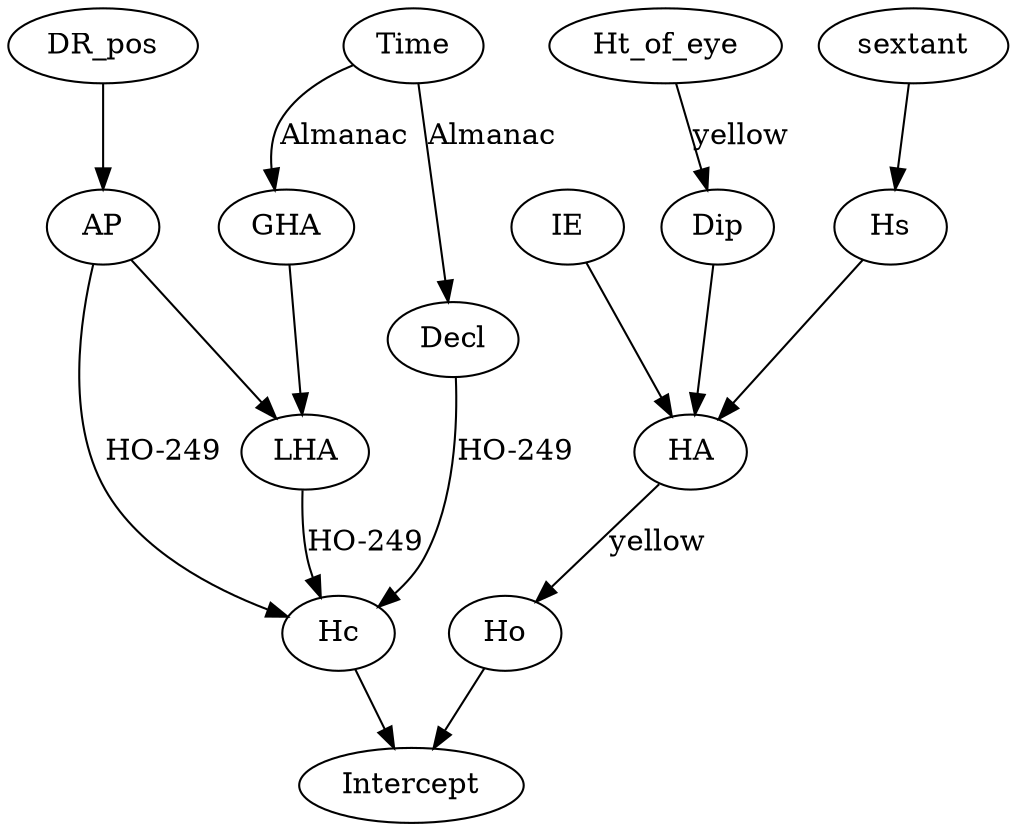 digraph {

sextant -> Hs
Hs -> HA
IE -> HA
Ht_of_eye -> Dip [label="yellow"]
Dip -> HA
HA -> Ho [label="yellow"]

Time -> GHA [label="Almanac"]
Time -> Decl [label="Almanac"]

DR_pos -> AP
AP -> LHA
GHA -> LHA

AP -> Hc [label="HO-249"]
LHA -> Hc [label="HO-249"]
Decl -> Hc [label="HO-249"]

Ho -> Intercept
Hc -> Intercept



}
